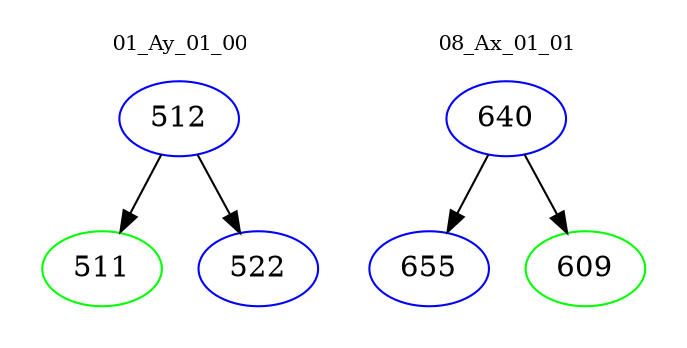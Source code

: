 digraph{
subgraph cluster_0 {
color = white
label = "01_Ay_01_00";
fontsize=10;
T0_512 [label="512", color="blue"]
T0_512 -> T0_511 [color="black"]
T0_511 [label="511", color="green"]
T0_512 -> T0_522 [color="black"]
T0_522 [label="522", color="blue"]
}
subgraph cluster_1 {
color = white
label = "08_Ax_01_01";
fontsize=10;
T1_640 [label="640", color="blue"]
T1_640 -> T1_655 [color="black"]
T1_655 [label="655", color="blue"]
T1_640 -> T1_609 [color="black"]
T1_609 [label="609", color="green"]
}
}
